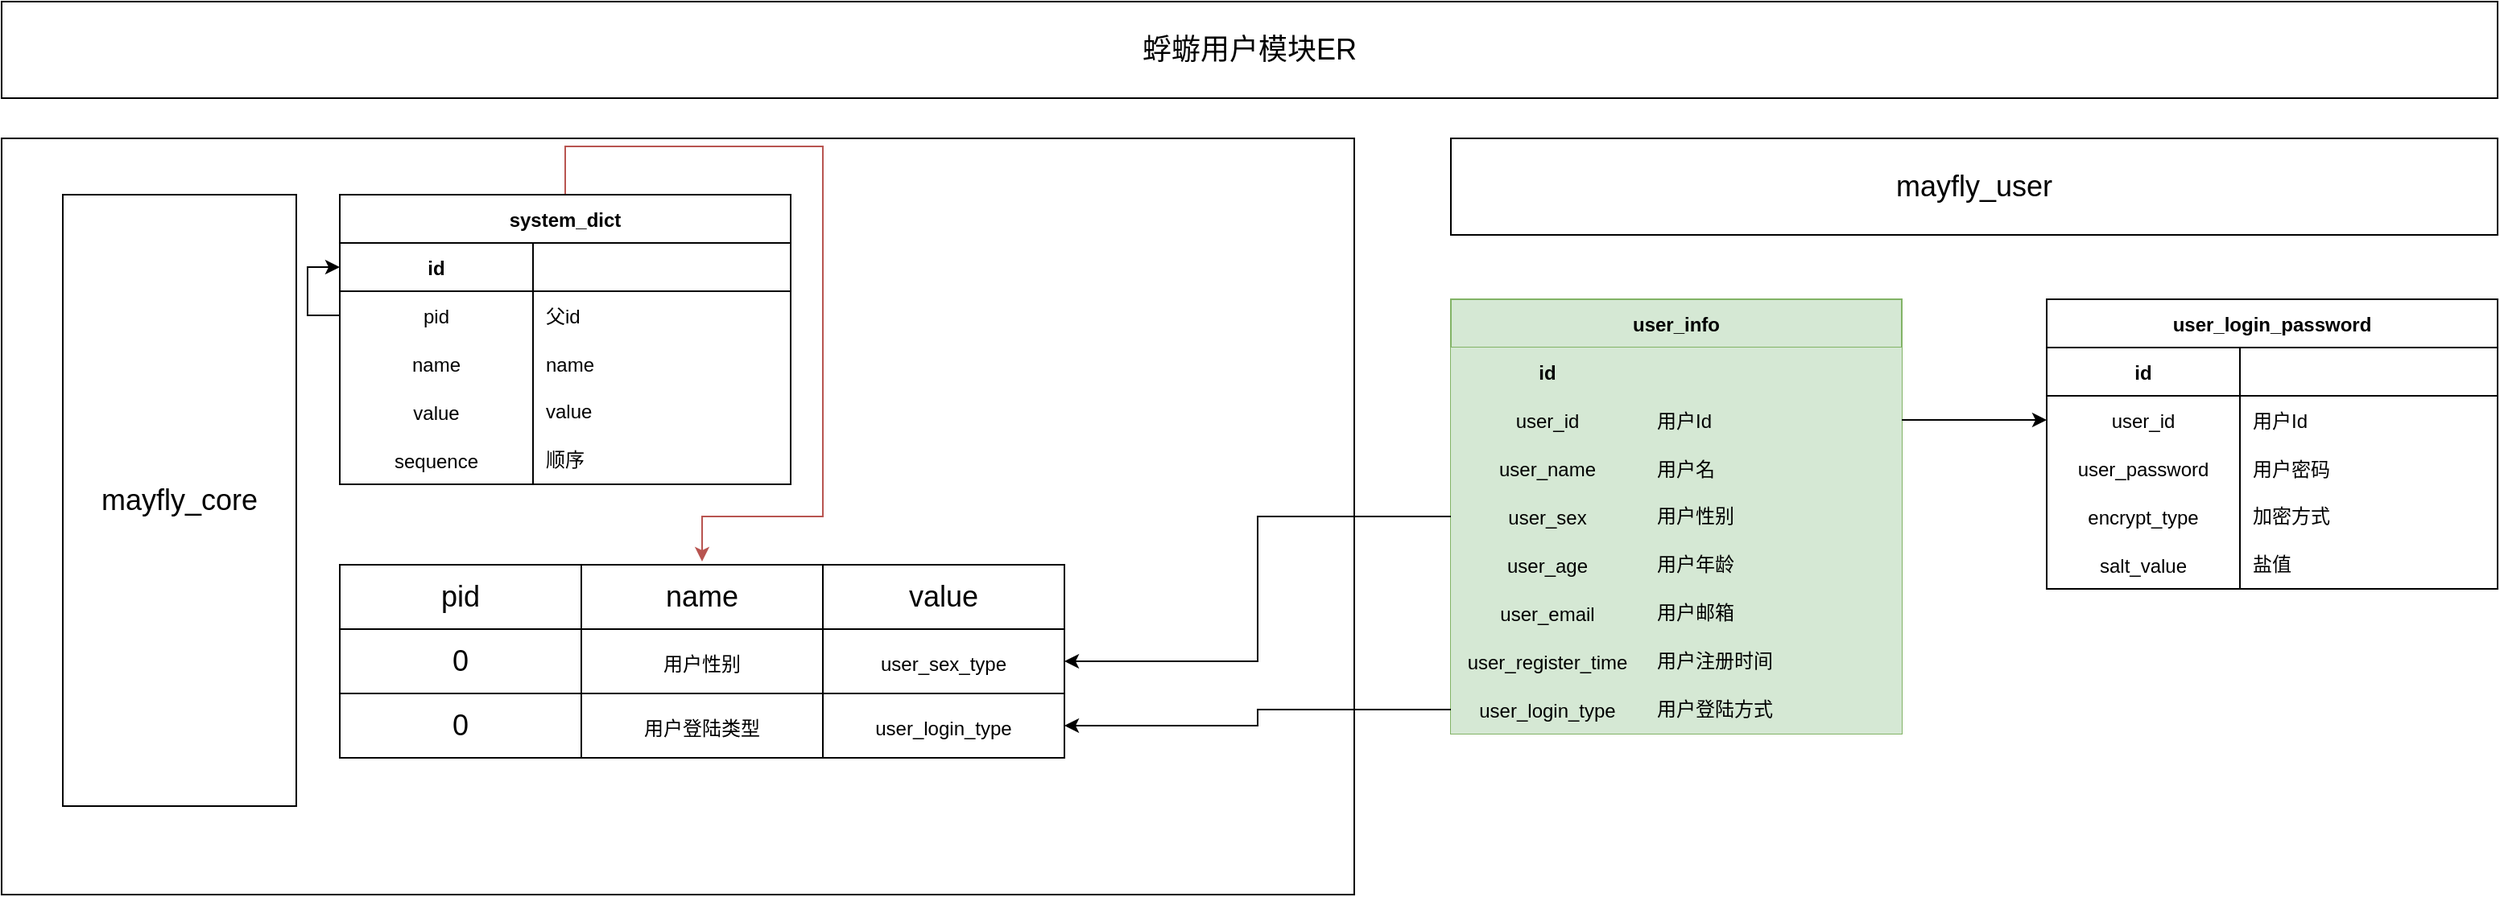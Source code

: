 <mxfile version="18.1.3" type="device"><diagram id="R2lEEEUBdFMjLlhIrx00" name="Page-1"><mxGraphModel dx="3364" dy="2617" grid="1" gridSize="10" guides="1" tooltips="1" connect="1" arrows="1" fold="1" page="1" pageScale="1" pageWidth="850" pageHeight="1100" math="0" shadow="0" extFonts="Permanent Marker^https://fonts.googleapis.com/css?family=Permanent+Marker"><root><mxCell id="0"/><mxCell id="1" parent="0"/><mxCell id="EIPeuntFq42OqAKlH2Ez-74" value="" style="rounded=0;whiteSpace=wrap;html=1;labelBackgroundColor=none;labelBorderColor=none;fontSize=18;" vertex="1" parent="1"><mxGeometry x="-790" y="-25" width="840" height="470" as="geometry"/></mxCell><mxCell id="EIPeuntFq42OqAKlH2Ez-1" value="mayfly_user" style="rounded=0;whiteSpace=wrap;html=1;fontSize=18;" vertex="1" parent="1"><mxGeometry x="110" y="-25" width="650" height="60" as="geometry"/></mxCell><mxCell id="C-vyLk0tnHw3VtMMgP7b-23" value="user_info" style="shape=table;startSize=30;container=1;collapsible=1;childLayout=tableLayout;fixedRows=1;rowLines=0;fontStyle=1;align=center;resizeLast=1;fillColor=#d5e8d4;strokeColor=#82b366;" parent="1" vertex="1"><mxGeometry x="110" y="75" width="280" height="270" as="geometry"/></mxCell><mxCell id="C-vyLk0tnHw3VtMMgP7b-24" value="" style="shape=partialRectangle;collapsible=0;dropTarget=0;pointerEvents=0;fillColor=#d5e8d4;points=[[0,0.5],[1,0.5]];portConstraint=eastwest;top=0;left=0;right=0;bottom=1;strokeColor=#82b366;" parent="C-vyLk0tnHw3VtMMgP7b-23" vertex="1"><mxGeometry y="30" width="280" height="30" as="geometry"/></mxCell><mxCell id="C-vyLk0tnHw3VtMMgP7b-25" value="id" style="shape=partialRectangle;overflow=hidden;connectable=0;fillColor=#d5e8d4;top=0;left=0;bottom=0;right=0;fontStyle=1;strokeColor=#82b366;" parent="C-vyLk0tnHw3VtMMgP7b-24" vertex="1"><mxGeometry width="120" height="30" as="geometry"><mxRectangle width="120" height="30" as="alternateBounds"/></mxGeometry></mxCell><mxCell id="C-vyLk0tnHw3VtMMgP7b-26" value="" style="shape=partialRectangle;overflow=hidden;connectable=0;fillColor=#d5e8d4;top=0;left=0;bottom=0;right=0;align=left;spacingLeft=6;fontStyle=5;strokeColor=#82b366;" parent="C-vyLk0tnHw3VtMMgP7b-24" vertex="1"><mxGeometry x="120" width="160" height="30" as="geometry"><mxRectangle width="160" height="30" as="alternateBounds"/></mxGeometry></mxCell><mxCell id="C-vyLk0tnHw3VtMMgP7b-27" value="" style="shape=partialRectangle;collapsible=0;dropTarget=0;pointerEvents=0;fillColor=#d5e8d4;points=[[0,0.5],[1,0.5]];portConstraint=eastwest;top=0;left=0;right=0;bottom=0;strokeColor=#82b366;" parent="C-vyLk0tnHw3VtMMgP7b-23" vertex="1"><mxGeometry y="60" width="280" height="30" as="geometry"/></mxCell><mxCell id="C-vyLk0tnHw3VtMMgP7b-28" value="user_id" style="shape=partialRectangle;overflow=hidden;connectable=0;fillColor=#d5e8d4;top=0;left=0;bottom=0;right=0;strokeColor=#82b366;" parent="C-vyLk0tnHw3VtMMgP7b-27" vertex="1"><mxGeometry width="120" height="30" as="geometry"><mxRectangle width="120" height="30" as="alternateBounds"/></mxGeometry></mxCell><mxCell id="C-vyLk0tnHw3VtMMgP7b-29" value="用户Id" style="shape=partialRectangle;overflow=hidden;connectable=0;fillColor=#d5e8d4;top=0;left=0;bottom=0;right=0;align=left;spacingLeft=6;strokeColor=#82b366;" parent="C-vyLk0tnHw3VtMMgP7b-27" vertex="1"><mxGeometry x="120" width="160" height="30" as="geometry"><mxRectangle width="160" height="30" as="alternateBounds"/></mxGeometry></mxCell><mxCell id="EIPeuntFq42OqAKlH2Ez-15" style="shape=partialRectangle;collapsible=0;dropTarget=0;pointerEvents=0;fillColor=#d5e8d4;points=[[0,0.5],[1,0.5]];portConstraint=eastwest;top=0;left=0;right=0;bottom=0;strokeColor=#82b366;" vertex="1" parent="C-vyLk0tnHw3VtMMgP7b-23"><mxGeometry y="90" width="280" height="30" as="geometry"/></mxCell><mxCell id="EIPeuntFq42OqAKlH2Ez-16" value="user_name" style="shape=partialRectangle;overflow=hidden;connectable=0;fillColor=#d5e8d4;top=0;left=0;bottom=0;right=0;strokeColor=#82b366;" vertex="1" parent="EIPeuntFq42OqAKlH2Ez-15"><mxGeometry width="120" height="30" as="geometry"><mxRectangle width="120" height="30" as="alternateBounds"/></mxGeometry></mxCell><mxCell id="EIPeuntFq42OqAKlH2Ez-17" value="用户名" style="shape=partialRectangle;overflow=hidden;connectable=0;fillColor=#d5e8d4;top=0;left=0;bottom=0;right=0;align=left;spacingLeft=6;strokeColor=#82b366;" vertex="1" parent="EIPeuntFq42OqAKlH2Ez-15"><mxGeometry x="120" width="160" height="30" as="geometry"><mxRectangle width="160" height="30" as="alternateBounds"/></mxGeometry></mxCell><mxCell id="EIPeuntFq42OqAKlH2Ez-143" style="shape=partialRectangle;collapsible=0;dropTarget=0;pointerEvents=0;fillColor=#d5e8d4;points=[[0,0.5],[1,0.5]];portConstraint=eastwest;top=0;left=0;right=0;bottom=0;strokeColor=#82b366;" vertex="1" parent="C-vyLk0tnHw3VtMMgP7b-23"><mxGeometry y="120" width="280" height="30" as="geometry"/></mxCell><mxCell id="EIPeuntFq42OqAKlH2Ez-144" value="user_sex" style="shape=partialRectangle;overflow=hidden;connectable=0;fillColor=#d5e8d4;top=0;left=0;bottom=0;right=0;strokeColor=#82b366;" vertex="1" parent="EIPeuntFq42OqAKlH2Ez-143"><mxGeometry width="120" height="30" as="geometry"><mxRectangle width="120" height="30" as="alternateBounds"/></mxGeometry></mxCell><mxCell id="EIPeuntFq42OqAKlH2Ez-145" value="用户性别" style="shape=partialRectangle;overflow=hidden;connectable=0;fillColor=#d5e8d4;top=0;left=0;bottom=0;right=0;align=left;spacingLeft=6;html=1;labelBorderColor=none;labelBackgroundColor=none;strokeColor=#82b366;" vertex="1" parent="EIPeuntFq42OqAKlH2Ez-143"><mxGeometry x="120" width="160" height="30" as="geometry"><mxRectangle width="160" height="30" as="alternateBounds"/></mxGeometry></mxCell><mxCell id="EIPeuntFq42OqAKlH2Ez-18" style="shape=partialRectangle;collapsible=0;dropTarget=0;pointerEvents=0;fillColor=#d5e8d4;points=[[0,0.5],[1,0.5]];portConstraint=eastwest;top=0;left=0;right=0;bottom=0;strokeColor=#82b366;" vertex="1" parent="C-vyLk0tnHw3VtMMgP7b-23"><mxGeometry y="150" width="280" height="30" as="geometry"/></mxCell><mxCell id="EIPeuntFq42OqAKlH2Ez-19" value="user_age" style="shape=partialRectangle;overflow=hidden;connectable=0;fillColor=#d5e8d4;top=0;left=0;bottom=0;right=0;strokeColor=#82b366;" vertex="1" parent="EIPeuntFq42OqAKlH2Ez-18"><mxGeometry width="120" height="30" as="geometry"><mxRectangle width="120" height="30" as="alternateBounds"/></mxGeometry></mxCell><mxCell id="EIPeuntFq42OqAKlH2Ez-20" value="用户年龄" style="shape=partialRectangle;overflow=hidden;connectable=0;fillColor=#d5e8d4;top=0;left=0;bottom=0;right=0;align=left;spacingLeft=6;html=1;labelBorderColor=none;labelBackgroundColor=none;strokeColor=#82b366;" vertex="1" parent="EIPeuntFq42OqAKlH2Ez-18"><mxGeometry x="120" width="160" height="30" as="geometry"><mxRectangle width="160" height="30" as="alternateBounds"/></mxGeometry></mxCell><mxCell id="EIPeuntFq42OqAKlH2Ez-146" style="shape=partialRectangle;collapsible=0;dropTarget=0;pointerEvents=0;fillColor=#d5e8d4;points=[[0,0.5],[1,0.5]];portConstraint=eastwest;top=0;left=0;right=0;bottom=0;strokeColor=#82b366;" vertex="1" parent="C-vyLk0tnHw3VtMMgP7b-23"><mxGeometry y="180" width="280" height="30" as="geometry"/></mxCell><mxCell id="EIPeuntFq42OqAKlH2Ez-147" value="user_email" style="shape=partialRectangle;overflow=hidden;connectable=0;fillColor=#d5e8d4;top=0;left=0;bottom=0;right=0;strokeColor=#82b366;" vertex="1" parent="EIPeuntFq42OqAKlH2Ez-146"><mxGeometry width="120" height="30" as="geometry"><mxRectangle width="120" height="30" as="alternateBounds"/></mxGeometry></mxCell><mxCell id="EIPeuntFq42OqAKlH2Ez-148" value="用户邮箱" style="shape=partialRectangle;overflow=hidden;connectable=0;fillColor=#d5e8d4;top=0;left=0;bottom=0;right=0;align=left;spacingLeft=6;html=1;labelBorderColor=none;labelBackgroundColor=none;strokeColor=#82b366;" vertex="1" parent="EIPeuntFq42OqAKlH2Ez-146"><mxGeometry x="120" width="160" height="30" as="geometry"><mxRectangle width="160" height="30" as="alternateBounds"/></mxGeometry></mxCell><mxCell id="EIPeuntFq42OqAKlH2Ez-95" style="shape=partialRectangle;collapsible=0;dropTarget=0;pointerEvents=0;fillColor=#d5e8d4;points=[[0,0.5],[1,0.5]];portConstraint=eastwest;top=0;left=0;right=0;bottom=0;strokeColor=#82b366;" vertex="1" parent="C-vyLk0tnHw3VtMMgP7b-23"><mxGeometry y="210" width="280" height="30" as="geometry"/></mxCell><mxCell id="EIPeuntFq42OqAKlH2Ez-96" value="user_register_time" style="shape=partialRectangle;overflow=hidden;connectable=0;fillColor=#d5e8d4;top=0;left=0;bottom=0;right=0;strokeColor=#82b366;" vertex="1" parent="EIPeuntFq42OqAKlH2Ez-95"><mxGeometry width="120" height="30" as="geometry"><mxRectangle width="120" height="30" as="alternateBounds"/></mxGeometry></mxCell><mxCell id="EIPeuntFq42OqAKlH2Ez-97" value="用户注册时间" style="shape=partialRectangle;overflow=hidden;connectable=0;fillColor=#d5e8d4;top=0;left=0;bottom=0;right=0;align=left;spacingLeft=6;html=1;labelBorderColor=none;labelBackgroundColor=none;strokeColor=#82b366;" vertex="1" parent="EIPeuntFq42OqAKlH2Ez-95"><mxGeometry x="120" width="160" height="30" as="geometry"><mxRectangle width="160" height="30" as="alternateBounds"/></mxGeometry></mxCell><mxCell id="EIPeuntFq42OqAKlH2Ez-21" style="shape=partialRectangle;collapsible=0;dropTarget=0;pointerEvents=0;fillColor=#d5e8d4;points=[[0,0.5],[1,0.5]];portConstraint=eastwest;top=0;left=0;right=0;bottom=0;strokeColor=#82b366;" vertex="1" parent="C-vyLk0tnHw3VtMMgP7b-23"><mxGeometry y="240" width="280" height="30" as="geometry"/></mxCell><mxCell id="EIPeuntFq42OqAKlH2Ez-22" value="user_login_type" style="shape=partialRectangle;overflow=hidden;connectable=0;fillColor=#d5e8d4;top=0;left=0;bottom=0;right=0;strokeColor=#82b366;" vertex="1" parent="EIPeuntFq42OqAKlH2Ez-21"><mxGeometry width="120" height="30" as="geometry"><mxRectangle width="120" height="30" as="alternateBounds"/></mxGeometry></mxCell><mxCell id="EIPeuntFq42OqAKlH2Ez-23" value="用户登陆方式" style="shape=partialRectangle;overflow=hidden;connectable=0;fillColor=#d5e8d4;top=0;left=0;bottom=0;right=0;align=left;spacingLeft=6;html=1;labelBorderColor=none;labelBackgroundColor=none;strokeColor=#82b366;" vertex="1" parent="EIPeuntFq42OqAKlH2Ez-21"><mxGeometry x="120" width="160" height="30" as="geometry"><mxRectangle width="160" height="30" as="alternateBounds"/></mxGeometry></mxCell><mxCell id="EIPeuntFq42OqAKlH2Ez-24" value="user_login_password" style="shape=table;startSize=30;container=1;collapsible=1;childLayout=tableLayout;fixedRows=1;rowLines=0;fontStyle=1;align=center;resizeLast=1;" vertex="1" parent="1"><mxGeometry x="480" y="75" width="280" height="180" as="geometry"><mxRectangle x="480" y="120" width="160" height="30" as="alternateBounds"/></mxGeometry></mxCell><mxCell id="EIPeuntFq42OqAKlH2Ez-25" value="" style="shape=partialRectangle;collapsible=0;dropTarget=0;pointerEvents=0;fillColor=none;points=[[0,0.5],[1,0.5]];portConstraint=eastwest;top=0;left=0;right=0;bottom=1;" vertex="1" parent="EIPeuntFq42OqAKlH2Ez-24"><mxGeometry y="30" width="280" height="30" as="geometry"/></mxCell><mxCell id="EIPeuntFq42OqAKlH2Ez-26" value="id" style="shape=partialRectangle;overflow=hidden;connectable=0;fillColor=none;top=0;left=0;bottom=0;right=0;fontStyle=1;" vertex="1" parent="EIPeuntFq42OqAKlH2Ez-25"><mxGeometry width="120" height="30" as="geometry"><mxRectangle width="120" height="30" as="alternateBounds"/></mxGeometry></mxCell><mxCell id="EIPeuntFq42OqAKlH2Ez-27" value="" style="shape=partialRectangle;overflow=hidden;connectable=0;fillColor=none;top=0;left=0;bottom=0;right=0;align=left;spacingLeft=6;fontStyle=5;" vertex="1" parent="EIPeuntFq42OqAKlH2Ez-25"><mxGeometry x="120" width="160" height="30" as="geometry"><mxRectangle width="160" height="30" as="alternateBounds"/></mxGeometry></mxCell><mxCell id="EIPeuntFq42OqAKlH2Ez-28" value="" style="shape=partialRectangle;collapsible=0;dropTarget=0;pointerEvents=0;fillColor=none;points=[[0,0.5],[1,0.5]];portConstraint=eastwest;top=0;left=0;right=0;bottom=0;" vertex="1" parent="EIPeuntFq42OqAKlH2Ez-24"><mxGeometry y="60" width="280" height="30" as="geometry"/></mxCell><mxCell id="EIPeuntFq42OqAKlH2Ez-29" value="user_id" style="shape=partialRectangle;overflow=hidden;connectable=0;fillColor=none;top=0;left=0;bottom=0;right=0;" vertex="1" parent="EIPeuntFq42OqAKlH2Ez-28"><mxGeometry width="120" height="30" as="geometry"><mxRectangle width="120" height="30" as="alternateBounds"/></mxGeometry></mxCell><mxCell id="EIPeuntFq42OqAKlH2Ez-30" value="用户Id" style="shape=partialRectangle;overflow=hidden;connectable=0;fillColor=none;top=0;left=0;bottom=0;right=0;align=left;spacingLeft=6;" vertex="1" parent="EIPeuntFq42OqAKlH2Ez-28"><mxGeometry x="120" width="160" height="30" as="geometry"><mxRectangle width="160" height="30" as="alternateBounds"/></mxGeometry></mxCell><mxCell id="EIPeuntFq42OqAKlH2Ez-31" style="shape=partialRectangle;collapsible=0;dropTarget=0;pointerEvents=0;fillColor=none;points=[[0,0.5],[1,0.5]];portConstraint=eastwest;top=0;left=0;right=0;bottom=0;" vertex="1" parent="EIPeuntFq42OqAKlH2Ez-24"><mxGeometry y="90" width="280" height="30" as="geometry"/></mxCell><mxCell id="EIPeuntFq42OqAKlH2Ez-32" value="user_password" style="shape=partialRectangle;overflow=hidden;connectable=0;fillColor=none;top=0;left=0;bottom=0;right=0;" vertex="1" parent="EIPeuntFq42OqAKlH2Ez-31"><mxGeometry width="120" height="30" as="geometry"><mxRectangle width="120" height="30" as="alternateBounds"/></mxGeometry></mxCell><mxCell id="EIPeuntFq42OqAKlH2Ez-33" value="用户密码" style="shape=partialRectangle;overflow=hidden;connectable=0;fillColor=none;top=0;left=0;bottom=0;right=0;align=left;spacingLeft=6;" vertex="1" parent="EIPeuntFq42OqAKlH2Ez-31"><mxGeometry x="120" width="160" height="30" as="geometry"><mxRectangle width="160" height="30" as="alternateBounds"/></mxGeometry></mxCell><mxCell id="EIPeuntFq42OqAKlH2Ez-34" style="shape=partialRectangle;collapsible=0;dropTarget=0;pointerEvents=0;fillColor=none;points=[[0,0.5],[1,0.5]];portConstraint=eastwest;top=0;left=0;right=0;bottom=0;" vertex="1" parent="EIPeuntFq42OqAKlH2Ez-24"><mxGeometry y="120" width="280" height="30" as="geometry"/></mxCell><mxCell id="EIPeuntFq42OqAKlH2Ez-35" value="encrypt_type" style="shape=partialRectangle;overflow=hidden;connectable=0;fillColor=none;top=0;left=0;bottom=0;right=0;" vertex="1" parent="EIPeuntFq42OqAKlH2Ez-34"><mxGeometry width="120" height="30" as="geometry"><mxRectangle width="120" height="30" as="alternateBounds"/></mxGeometry></mxCell><mxCell id="EIPeuntFq42OqAKlH2Ez-36" value="加密方式" style="shape=partialRectangle;overflow=hidden;connectable=0;fillColor=none;top=0;left=0;bottom=0;right=0;align=left;spacingLeft=6;html=1;labelBorderColor=none;labelBackgroundColor=none;" vertex="1" parent="EIPeuntFq42OqAKlH2Ez-34"><mxGeometry x="120" width="160" height="30" as="geometry"><mxRectangle width="160" height="30" as="alternateBounds"/></mxGeometry></mxCell><mxCell id="EIPeuntFq42OqAKlH2Ez-37" style="shape=partialRectangle;collapsible=0;dropTarget=0;pointerEvents=0;fillColor=none;points=[[0,0.5],[1,0.5]];portConstraint=eastwest;top=0;left=0;right=0;bottom=0;" vertex="1" parent="EIPeuntFq42OqAKlH2Ez-24"><mxGeometry y="150" width="280" height="30" as="geometry"/></mxCell><mxCell id="EIPeuntFq42OqAKlH2Ez-38" value="salt_value" style="shape=partialRectangle;overflow=hidden;connectable=0;fillColor=none;top=0;left=0;bottom=0;right=0;" vertex="1" parent="EIPeuntFq42OqAKlH2Ez-37"><mxGeometry width="120" height="30" as="geometry"><mxRectangle width="120" height="30" as="alternateBounds"/></mxGeometry></mxCell><mxCell id="EIPeuntFq42OqAKlH2Ez-39" value="盐值" style="shape=partialRectangle;overflow=hidden;connectable=0;fillColor=none;top=0;left=0;bottom=0;right=0;align=left;spacingLeft=6;html=1;labelBorderColor=none;labelBackgroundColor=none;" vertex="1" parent="EIPeuntFq42OqAKlH2Ez-37"><mxGeometry x="120" width="160" height="30" as="geometry"><mxRectangle width="160" height="30" as="alternateBounds"/></mxGeometry></mxCell><mxCell id="EIPeuntFq42OqAKlH2Ez-41" value="mayfly_core" style="rounded=0;whiteSpace=wrap;html=1;fontSize=18;" vertex="1" parent="1"><mxGeometry x="-752" y="10" width="145" height="380" as="geometry"/></mxCell><mxCell id="EIPeuntFq42OqAKlH2Ez-42" style="edgeStyle=orthogonalEdgeStyle;rounded=0;orthogonalLoop=1;jettySize=auto;html=1;exitX=0.5;exitY=1;exitDx=0;exitDy=0;fontSize=18;" edge="1" parent="1" source="EIPeuntFq42OqAKlH2Ez-41" target="EIPeuntFq42OqAKlH2Ez-41"><mxGeometry relative="1" as="geometry"/></mxCell><mxCell id="EIPeuntFq42OqAKlH2Ez-172" value="" style="edgeStyle=orthogonalEdgeStyle;rounded=0;orthogonalLoop=1;jettySize=auto;html=1;fontSize=12;entryX=0.5;entryY=-0.05;entryDx=0;entryDy=0;entryPerimeter=0;fillColor=#f8cecc;strokeColor=#b85450;" edge="1" parent="1" source="EIPeuntFq42OqAKlH2Ez-45" target="EIPeuntFq42OqAKlH2Ez-156"><mxGeometry relative="1" as="geometry"><Array as="points"><mxPoint x="-440" y="-20"/><mxPoint x="-280" y="-20"/><mxPoint x="-280" y="210"/><mxPoint x="-355" y="210"/></Array></mxGeometry></mxCell><mxCell id="EIPeuntFq42OqAKlH2Ez-44" value="system_dict" style="shape=table;startSize=30;container=1;collapsible=1;childLayout=tableLayout;fixedRows=1;rowLines=0;fontStyle=1;align=center;resizeLast=1;" vertex="1" parent="1"><mxGeometry x="-580" y="10" width="280" height="180" as="geometry"/></mxCell><mxCell id="EIPeuntFq42OqAKlH2Ez-45" value="" style="shape=partialRectangle;collapsible=0;dropTarget=0;pointerEvents=0;fillColor=none;points=[[0,0.5],[1,0.5]];portConstraint=eastwest;top=0;left=0;right=0;bottom=1;" vertex="1" parent="EIPeuntFq42OqAKlH2Ez-44"><mxGeometry y="30" width="280" height="30" as="geometry"/></mxCell><mxCell id="EIPeuntFq42OqAKlH2Ez-46" value="id" style="shape=partialRectangle;overflow=hidden;connectable=0;fillColor=none;top=0;left=0;bottom=0;right=0;fontStyle=1;" vertex="1" parent="EIPeuntFq42OqAKlH2Ez-45"><mxGeometry width="120" height="30" as="geometry"><mxRectangle width="120" height="30" as="alternateBounds"/></mxGeometry></mxCell><mxCell id="EIPeuntFq42OqAKlH2Ez-47" value="" style="shape=partialRectangle;overflow=hidden;connectable=0;fillColor=none;top=0;left=0;bottom=0;right=0;align=left;spacingLeft=6;fontStyle=5;" vertex="1" parent="EIPeuntFq42OqAKlH2Ez-45"><mxGeometry x="120" width="160" height="30" as="geometry"><mxRectangle width="160" height="30" as="alternateBounds"/></mxGeometry></mxCell><mxCell id="EIPeuntFq42OqAKlH2Ez-100" style="edgeStyle=orthogonalEdgeStyle;rounded=0;orthogonalLoop=1;jettySize=auto;html=1;fontSize=18;" edge="1" parent="EIPeuntFq42OqAKlH2Ez-44" source="EIPeuntFq42OqAKlH2Ez-48" target="EIPeuntFq42OqAKlH2Ez-45"><mxGeometry relative="1" as="geometry"/></mxCell><mxCell id="EIPeuntFq42OqAKlH2Ez-48" value="" style="shape=partialRectangle;collapsible=0;dropTarget=0;pointerEvents=0;fillColor=none;points=[[0,0.5],[1,0.5]];portConstraint=eastwest;top=0;left=0;right=0;bottom=0;" vertex="1" parent="EIPeuntFq42OqAKlH2Ez-44"><mxGeometry y="60" width="280" height="30" as="geometry"/></mxCell><mxCell id="EIPeuntFq42OqAKlH2Ez-49" value="pid" style="shape=partialRectangle;overflow=hidden;connectable=0;fillColor=none;top=0;left=0;bottom=0;right=0;" vertex="1" parent="EIPeuntFq42OqAKlH2Ez-48"><mxGeometry width="120" height="30" as="geometry"><mxRectangle width="120" height="30" as="alternateBounds"/></mxGeometry></mxCell><mxCell id="EIPeuntFq42OqAKlH2Ez-50" value="父id" style="shape=partialRectangle;overflow=hidden;connectable=0;fillColor=none;top=0;left=0;bottom=0;right=0;align=left;spacingLeft=6;" vertex="1" parent="EIPeuntFq42OqAKlH2Ez-48"><mxGeometry x="120" width="160" height="30" as="geometry"><mxRectangle width="160" height="30" as="alternateBounds"/></mxGeometry></mxCell><mxCell id="EIPeuntFq42OqAKlH2Ez-51" style="shape=partialRectangle;collapsible=0;dropTarget=0;pointerEvents=0;fillColor=none;points=[[0,0.5],[1,0.5]];portConstraint=eastwest;top=0;left=0;right=0;bottom=0;" vertex="1" parent="EIPeuntFq42OqAKlH2Ez-44"><mxGeometry y="90" width="280" height="30" as="geometry"/></mxCell><mxCell id="EIPeuntFq42OqAKlH2Ez-52" value="name" style="shape=partialRectangle;overflow=hidden;connectable=0;fillColor=none;top=0;left=0;bottom=0;right=0;" vertex="1" parent="EIPeuntFq42OqAKlH2Ez-51"><mxGeometry width="120" height="30" as="geometry"><mxRectangle width="120" height="30" as="alternateBounds"/></mxGeometry></mxCell><mxCell id="EIPeuntFq42OqAKlH2Ez-53" value="name" style="shape=partialRectangle;overflow=hidden;connectable=0;fillColor=none;top=0;left=0;bottom=0;right=0;align=left;spacingLeft=6;" vertex="1" parent="EIPeuntFq42OqAKlH2Ez-51"><mxGeometry x="120" width="160" height="30" as="geometry"><mxRectangle width="160" height="30" as="alternateBounds"/></mxGeometry></mxCell><mxCell id="EIPeuntFq42OqAKlH2Ez-54" style="shape=partialRectangle;collapsible=0;dropTarget=0;pointerEvents=0;fillColor=none;points=[[0,0.5],[1,0.5]];portConstraint=eastwest;top=0;left=0;right=0;bottom=0;" vertex="1" parent="EIPeuntFq42OqAKlH2Ez-44"><mxGeometry y="120" width="280" height="30" as="geometry"/></mxCell><mxCell id="EIPeuntFq42OqAKlH2Ez-55" value="value" style="shape=partialRectangle;overflow=hidden;connectable=0;fillColor=none;top=0;left=0;bottom=0;right=0;" vertex="1" parent="EIPeuntFq42OqAKlH2Ez-54"><mxGeometry width="120" height="30" as="geometry"><mxRectangle width="120" height="30" as="alternateBounds"/></mxGeometry></mxCell><mxCell id="EIPeuntFq42OqAKlH2Ez-56" value="value" style="shape=partialRectangle;overflow=hidden;connectable=0;fillColor=none;top=0;left=0;bottom=0;right=0;align=left;spacingLeft=6;html=1;labelBorderColor=none;labelBackgroundColor=none;" vertex="1" parent="EIPeuntFq42OqAKlH2Ez-54"><mxGeometry x="120" width="160" height="30" as="geometry"><mxRectangle width="160" height="30" as="alternateBounds"/></mxGeometry></mxCell><mxCell id="EIPeuntFq42OqAKlH2Ez-57" style="shape=partialRectangle;collapsible=0;dropTarget=0;pointerEvents=0;fillColor=none;points=[[0,0.5],[1,0.5]];portConstraint=eastwest;top=0;left=0;right=0;bottom=0;" vertex="1" parent="EIPeuntFq42OqAKlH2Ez-44"><mxGeometry y="150" width="280" height="30" as="geometry"/></mxCell><mxCell id="EIPeuntFq42OqAKlH2Ez-58" value="sequence" style="shape=partialRectangle;overflow=hidden;connectable=0;fillColor=none;top=0;left=0;bottom=0;right=0;" vertex="1" parent="EIPeuntFq42OqAKlH2Ez-57"><mxGeometry width="120" height="30" as="geometry"><mxRectangle width="120" height="30" as="alternateBounds"/></mxGeometry></mxCell><mxCell id="EIPeuntFq42OqAKlH2Ez-59" value="顺序" style="shape=partialRectangle;overflow=hidden;connectable=0;fillColor=none;top=0;left=0;bottom=0;right=0;align=left;spacingLeft=6;html=1;labelBorderColor=none;labelBackgroundColor=none;" vertex="1" parent="EIPeuntFq42OqAKlH2Ez-57"><mxGeometry x="120" width="160" height="30" as="geometry"><mxRectangle width="160" height="30" as="alternateBounds"/></mxGeometry></mxCell><mxCell id="EIPeuntFq42OqAKlH2Ez-69" style="edgeStyle=orthogonalEdgeStyle;rounded=0;orthogonalLoop=1;jettySize=auto;html=1;exitX=1;exitY=0.5;exitDx=0;exitDy=0;fontSize=18;" edge="1" parent="EIPeuntFq42OqAKlH2Ez-44" source="EIPeuntFq42OqAKlH2Ez-54" target="EIPeuntFq42OqAKlH2Ez-54"><mxGeometry relative="1" as="geometry"/></mxCell><mxCell id="EIPeuntFq42OqAKlH2Ez-75" value="蜉蝣用户模块ER" style="rounded=0;whiteSpace=wrap;html=1;labelBackgroundColor=none;labelBorderColor=none;fontSize=18;" vertex="1" parent="1"><mxGeometry x="-790" y="-110" width="1550" height="60" as="geometry"/></mxCell><mxCell id="EIPeuntFq42OqAKlH2Ez-155" value="" style="shape=table;startSize=0;container=1;collapsible=0;childLayout=tableLayout;labelBackgroundColor=none;labelBorderColor=none;fontSize=18;html=1;" vertex="1" parent="1"><mxGeometry x="-580" y="240" width="450" height="120" as="geometry"/></mxCell><mxCell id="EIPeuntFq42OqAKlH2Ez-156" value="" style="shape=tableRow;horizontal=0;startSize=0;swimlaneHead=0;swimlaneBody=0;top=0;left=0;bottom=0;right=0;collapsible=0;dropTarget=0;fillColor=none;points=[[0,0.5],[1,0.5]];portConstraint=eastwest;labelBackgroundColor=none;labelBorderColor=none;fontSize=18;html=1;" vertex="1" parent="EIPeuntFq42OqAKlH2Ez-155"><mxGeometry width="450" height="40" as="geometry"/></mxCell><mxCell id="EIPeuntFq42OqAKlH2Ez-157" value="pid" style="shape=partialRectangle;html=1;whiteSpace=wrap;connectable=0;overflow=hidden;fillColor=none;top=0;left=0;bottom=0;right=0;pointerEvents=1;labelBackgroundColor=none;labelBorderColor=none;fontSize=18;" vertex="1" parent="EIPeuntFq42OqAKlH2Ez-156"><mxGeometry width="150" height="40" as="geometry"><mxRectangle width="150" height="40" as="alternateBounds"/></mxGeometry></mxCell><mxCell id="EIPeuntFq42OqAKlH2Ez-158" value="name" style="shape=partialRectangle;html=1;whiteSpace=wrap;connectable=0;overflow=hidden;fillColor=none;top=0;left=0;bottom=0;right=0;pointerEvents=1;labelBackgroundColor=none;labelBorderColor=none;fontSize=18;" vertex="1" parent="EIPeuntFq42OqAKlH2Ez-156"><mxGeometry x="150" width="150" height="40" as="geometry"><mxRectangle width="150" height="40" as="alternateBounds"/></mxGeometry></mxCell><mxCell id="EIPeuntFq42OqAKlH2Ez-159" value="value" style="shape=partialRectangle;html=1;whiteSpace=wrap;connectable=0;overflow=hidden;fillColor=none;top=0;left=0;bottom=0;right=0;pointerEvents=1;labelBackgroundColor=none;labelBorderColor=none;fontSize=18;" vertex="1" parent="EIPeuntFq42OqAKlH2Ez-156"><mxGeometry x="300" width="150" height="40" as="geometry"><mxRectangle width="150" height="40" as="alternateBounds"/></mxGeometry></mxCell><mxCell id="EIPeuntFq42OqAKlH2Ez-166" style="shape=tableRow;horizontal=0;startSize=0;swimlaneHead=0;swimlaneBody=0;top=0;left=0;bottom=0;right=0;collapsible=0;dropTarget=0;fillColor=none;points=[[0,0.5],[1,0.5]];portConstraint=eastwest;labelBackgroundColor=none;labelBorderColor=none;fontSize=18;html=1;" vertex="1" parent="EIPeuntFq42OqAKlH2Ez-155"><mxGeometry y="40" width="450" height="40" as="geometry"/></mxCell><mxCell id="EIPeuntFq42OqAKlH2Ez-167" value="0" style="shape=partialRectangle;html=1;whiteSpace=wrap;connectable=0;overflow=hidden;fillColor=none;top=0;left=0;bottom=0;right=0;pointerEvents=1;labelBackgroundColor=none;labelBorderColor=none;fontSize=18;" vertex="1" parent="EIPeuntFq42OqAKlH2Ez-166"><mxGeometry width="150" height="40" as="geometry"><mxRectangle width="150" height="40" as="alternateBounds"/></mxGeometry></mxCell><mxCell id="EIPeuntFq42OqAKlH2Ez-168" value="&lt;font style=&quot;font-size: 12px;&quot;&gt;用户性别&lt;/font&gt;" style="shape=partialRectangle;html=1;whiteSpace=wrap;connectable=0;overflow=hidden;fillColor=none;top=0;left=0;bottom=0;right=0;pointerEvents=1;labelBackgroundColor=none;labelBorderColor=none;fontSize=18;" vertex="1" parent="EIPeuntFq42OqAKlH2Ez-166"><mxGeometry x="150" width="150" height="40" as="geometry"><mxRectangle width="150" height="40" as="alternateBounds"/></mxGeometry></mxCell><mxCell id="EIPeuntFq42OqAKlH2Ez-169" value="&lt;span style=&quot;font-size: 12px;&quot;&gt;user_sex_type&lt;/span&gt;" style="shape=partialRectangle;html=1;whiteSpace=wrap;connectable=0;overflow=hidden;fillColor=none;top=0;left=0;bottom=0;right=0;pointerEvents=1;labelBackgroundColor=none;labelBorderColor=none;fontSize=18;" vertex="1" parent="EIPeuntFq42OqAKlH2Ez-166"><mxGeometry x="300" width="150" height="40" as="geometry"><mxRectangle width="150" height="40" as="alternateBounds"/></mxGeometry></mxCell><mxCell id="EIPeuntFq42OqAKlH2Ez-161" value="" style="shape=tableRow;horizontal=0;startSize=0;swimlaneHead=0;swimlaneBody=0;top=0;left=0;bottom=0;right=0;collapsible=0;dropTarget=0;fillColor=none;points=[[0,0.5],[1,0.5]];portConstraint=eastwest;labelBackgroundColor=none;labelBorderColor=none;fontSize=18;html=1;" vertex="1" parent="EIPeuntFq42OqAKlH2Ez-155"><mxGeometry y="80" width="450" height="40" as="geometry"/></mxCell><mxCell id="EIPeuntFq42OqAKlH2Ez-162" value="0" style="shape=partialRectangle;html=1;whiteSpace=wrap;connectable=0;overflow=hidden;fillColor=none;top=0;left=0;bottom=0;right=0;pointerEvents=1;labelBackgroundColor=none;labelBorderColor=none;fontSize=18;" vertex="1" parent="EIPeuntFq42OqAKlH2Ez-161"><mxGeometry width="150" height="40" as="geometry"><mxRectangle width="150" height="40" as="alternateBounds"/></mxGeometry></mxCell><mxCell id="EIPeuntFq42OqAKlH2Ez-163" value="&lt;span style=&quot;font-size: 12px; text-align: left;&quot;&gt;用户登陆类型&lt;/span&gt;" style="shape=partialRectangle;html=1;whiteSpace=wrap;connectable=0;overflow=hidden;fillColor=none;top=0;left=0;bottom=0;right=0;pointerEvents=1;labelBackgroundColor=none;labelBorderColor=none;fontSize=18;" vertex="1" parent="EIPeuntFq42OqAKlH2Ez-161"><mxGeometry x="150" width="150" height="40" as="geometry"><mxRectangle width="150" height="40" as="alternateBounds"/></mxGeometry></mxCell><mxCell id="EIPeuntFq42OqAKlH2Ez-164" value="&lt;span style=&quot;font-size: 12px; text-align: left;&quot;&gt;user_login_type&lt;/span&gt;" style="shape=partialRectangle;html=1;whiteSpace=wrap;connectable=0;overflow=hidden;fillColor=none;top=0;left=0;bottom=0;right=0;pointerEvents=1;labelBackgroundColor=none;labelBorderColor=none;fontSize=18;" vertex="1" parent="EIPeuntFq42OqAKlH2Ez-161"><mxGeometry x="300" width="150" height="40" as="geometry"><mxRectangle width="150" height="40" as="alternateBounds"/></mxGeometry></mxCell><mxCell id="EIPeuntFq42OqAKlH2Ez-175" style="edgeStyle=orthogonalEdgeStyle;rounded=0;orthogonalLoop=1;jettySize=auto;html=1;entryX=0;entryY=0.5;entryDx=0;entryDy=0;fontSize=12;" edge="1" parent="1" source="C-vyLk0tnHw3VtMMgP7b-27" target="EIPeuntFq42OqAKlH2Ez-28"><mxGeometry relative="1" as="geometry"/></mxCell><mxCell id="EIPeuntFq42OqAKlH2Ez-176" style="edgeStyle=orthogonalEdgeStyle;rounded=0;orthogonalLoop=1;jettySize=auto;html=1;fontSize=12;" edge="1" parent="1" source="EIPeuntFq42OqAKlH2Ez-143" target="EIPeuntFq42OqAKlH2Ez-166"><mxGeometry relative="1" as="geometry"><Array as="points"><mxPoint x="-10" y="210"/><mxPoint x="-10" y="300"/></Array></mxGeometry></mxCell><mxCell id="EIPeuntFq42OqAKlH2Ez-178" style="edgeStyle=orthogonalEdgeStyle;rounded=0;orthogonalLoop=1;jettySize=auto;html=1;entryX=1;entryY=0.5;entryDx=0;entryDy=0;fontSize=12;" edge="1" parent="1" source="EIPeuntFq42OqAKlH2Ez-21" target="EIPeuntFq42OqAKlH2Ez-161"><mxGeometry relative="1" as="geometry"/></mxCell></root></mxGraphModel></diagram></mxfile>